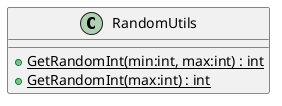 @startuml
class RandomUtils {
    + {static} GetRandomInt(min:int, max:int) : int
    + {static} GetRandomInt(max:int) : int
}
@enduml

